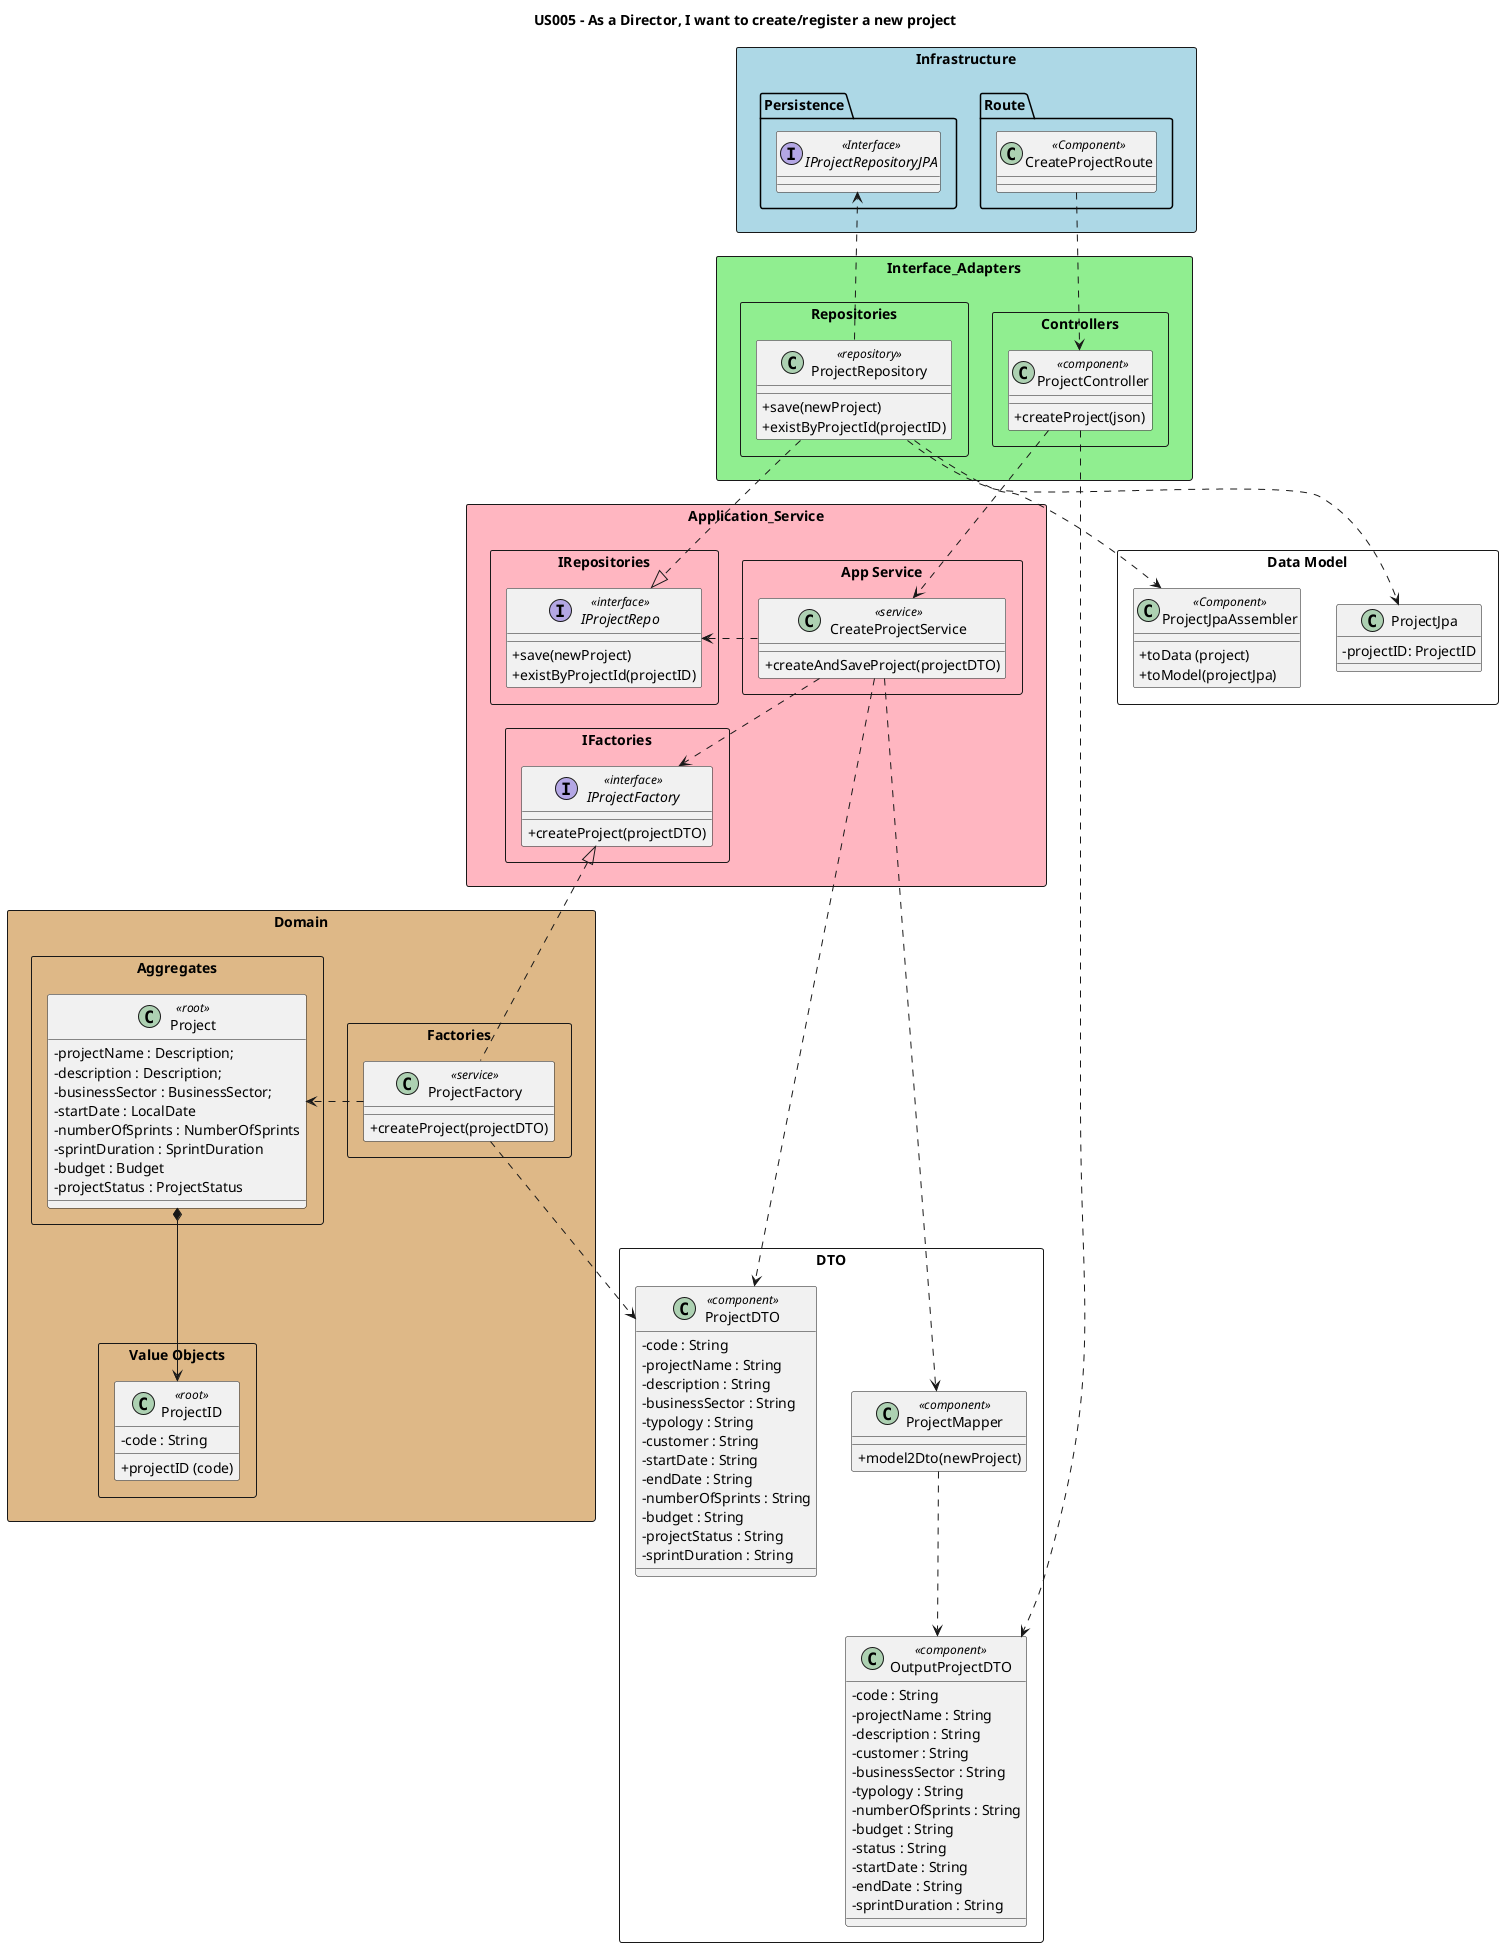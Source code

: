 @startuml
'https://plantuml.com/class-diagram

skinparam classAttributeIconSize 0

title US005 - As a Director, I want to create/register a new project



'-------------------INFRASTRUCTURE-----------------------'
package "Infrastructure" <<Rectangle>>  #lightblue {
package "Route" {
class "CreateProjectRoute" as infra <<Component>>{
}
}
package "Persistence" {
interface "IProjectRepositoryJPA" as jpa <<Interface>>{
}
}
}



package "Data Model" <<Rectangle>>{
class "ProjectJpaAssembler" as assemblerjpa <<Component>> {
+toData (project)
+toModel(projectJpa)
}
class "ProjectJpa" as projectJPA {
-projectID: ProjectID
}
}



'-------------------INTERFACE ADAPTERS-------------------'
package Interface_Adapters <<Rectangle>> #lightgreen{
package "Controllers" <<Rectangle>> {
class "ProjectController" as Ctrl <<component>> {
+createProject(json)
}
}
package Repositories <<Rectangle>> {
class "ProjectRepository" as projectRepo <<repository>> {
+save(newProject)
+existByProjectId(projectID)
}
}
}

'-------------------APPLICATION SERVICE------------------'
package Application_Service <<Rectangle>> #lightpink {
package IFactories <<Rectangle>> {
interface "IProjectFactory" as inter <<interface>>{
+createProject(projectDTO)
}
}
package IRepositories <<Rectangle>> {
interface "IProjectRepo" as iRepo <<interface>>{
+save(newProject)
+existByProjectId(projectID)
}
}

package "App Service" <<Rectangle>> {
class "CreateProjectService" as service <<service>> {
+createAndSaveProject(projectDTO)
}
}
}


'-------------------DOMAIN-------------------------------'
package Domain <<Rectangle>> #burlywood{
package "Aggregates" <<Rectangle>> {
class "Project" as project <<root>> {
- projectName : Description;
- description : Description;
- businessSector : BusinessSector;
- startDate : LocalDate
- numberOfSprints : NumberOfSprints
- sprintDuration : SprintDuration
- budget : Budget
- projectStatus : ProjectStatus
}
}
package "Factories" <<Rectangle>> {
class "ProjectFactory" as factory <<service>> {
+createProject(projectDTO)
}
}
package "Value Objects" <<Rectangle>> {
class "ProjectID" as projId <<root>> {
- code : String
+ projectID (code)
}
}
}


'-------------------DTO----------------------------------'
package "DTO" <<Rectangle>>{
class "ProjectMapper" as mapper <<component>> {
+model2Dto(newProject)
}
class "ProjectDTO" as projectDTO <<component>>{
- code : String
- projectName : String
- description : String
- businessSector : String
- typology : String
- customer : String
- startDate : String
- endDate : String
- numberOfSprints : String
- budget : String
- projectStatus : String
- sprintDuration : String
}
class "OutputProjectDTO" as outPutDTO <<component>>{
- code : String
- projectName : String
- description : String
- customer : String
- businessSector : String
- typology : String
- numberOfSprints : String
- budget : String
- status : String
- startDate : String
- endDate : String
- sprintDuration : String
}
}


'-------------------RELATIONSHIPS------------------------'
infra ..> Ctrl
Ctrl ..> service
projectRepo ..|> iRepo
service .l.> iRepo
service ..> inter
service .r.> mapper
factory .u.|> inter
factory .r.> project
factory ..> projectDTO
service ..> projectDTO
mapper ..> outPutDTO
Ctrl ..> outPutDTO
project *--> projId

projectRepo ..> jpa
projectRepo ..> assemblerjpa
projectRepo ..> projectJPA
@enduml